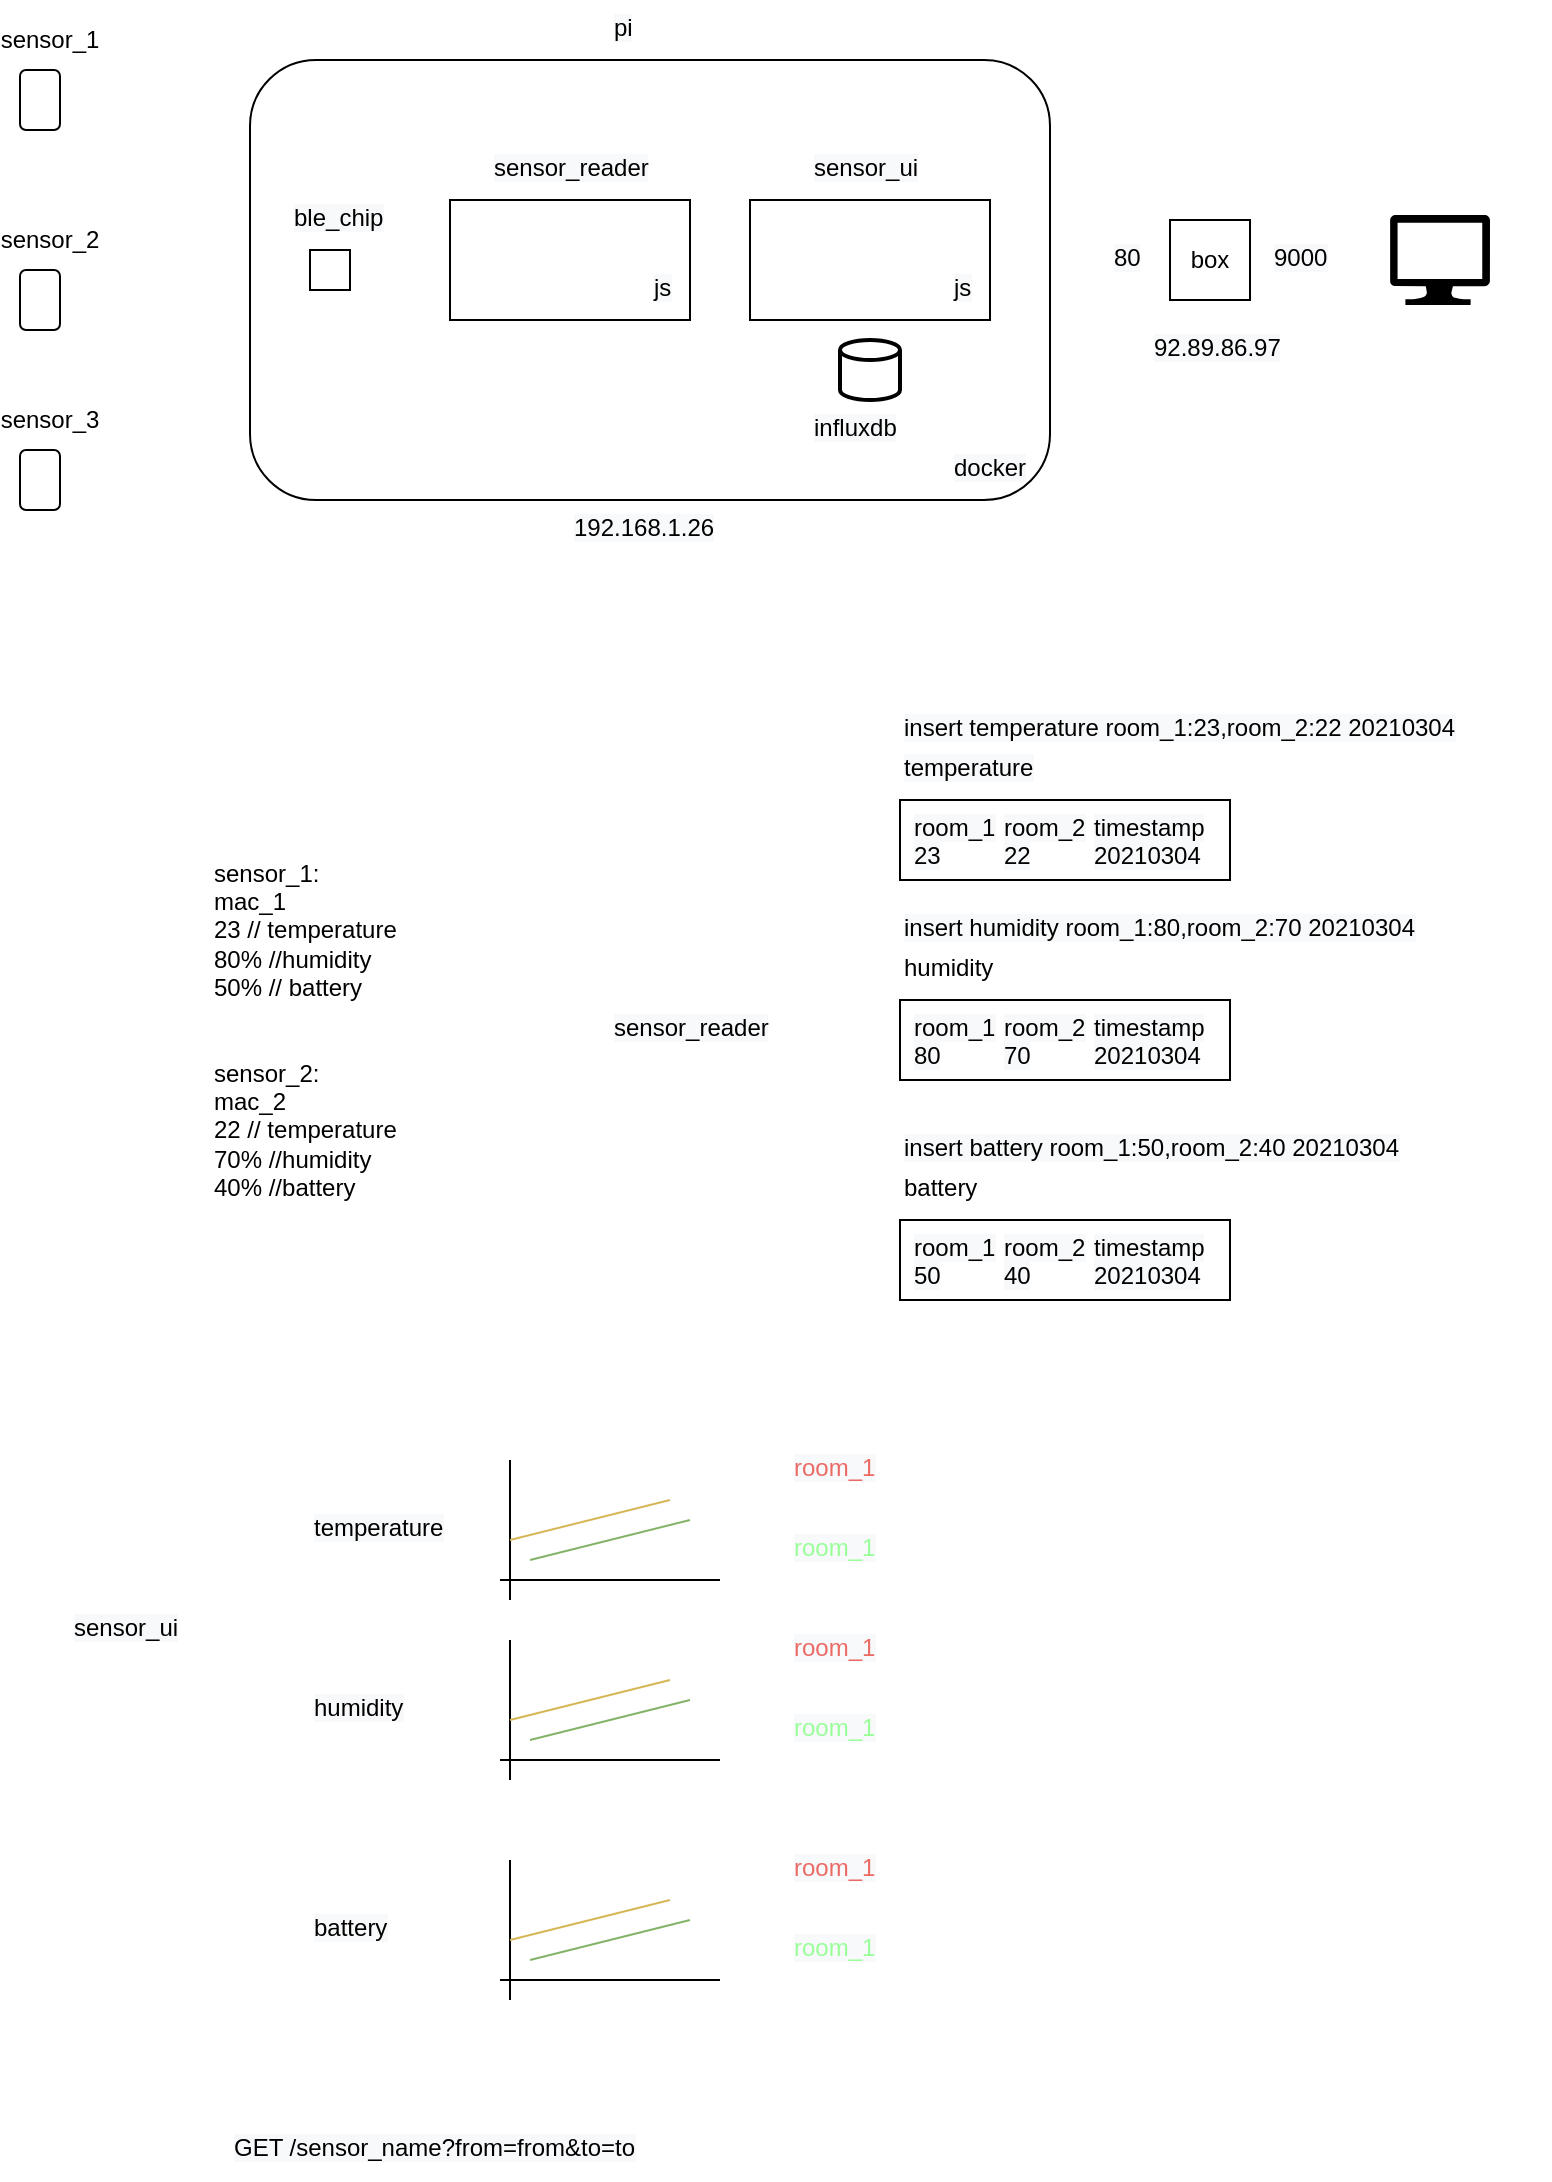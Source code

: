 <mxfile version="14.1.8" type="device"><diagram id="PAeAbWHeBl0QL8_sOsOD" name="Page-1"><mxGraphModel dx="1024" dy="592" grid="1" gridSize="10" guides="1" tooltips="1" connect="1" arrows="1" fold="1" page="1" pageScale="1" pageWidth="827" pageHeight="1169" math="0" shadow="0"><root><mxCell id="0"/><mxCell id="1" parent="0"/><mxCell id="b_PIQdklsWiQhKnOGJ-d-17" value="" style="rounded=1;whiteSpace=wrap;html=1;" parent="1" vertex="1"><mxGeometry x="170" y="150" width="400" height="220" as="geometry"/></mxCell><mxCell id="b_PIQdklsWiQhKnOGJ-d-1" value="sensor_1" style="text;html=1;strokeColor=none;fillColor=none;align=center;verticalAlign=middle;whiteSpace=wrap;rounded=0;" parent="1" vertex="1"><mxGeometry x="50" y="130" width="40" height="20" as="geometry"/></mxCell><mxCell id="b_PIQdklsWiQhKnOGJ-d-2" value="" style="rounded=1;whiteSpace=wrap;html=1;rotation=90;" parent="1" vertex="1"><mxGeometry x="50" y="160" width="30" height="20" as="geometry"/></mxCell><mxCell id="b_PIQdklsWiQhKnOGJ-d-3" value="sensor_2" style="text;html=1;strokeColor=none;fillColor=none;align=center;verticalAlign=middle;whiteSpace=wrap;rounded=0;" parent="1" vertex="1"><mxGeometry x="50" y="230" width="40" height="20" as="geometry"/></mxCell><mxCell id="b_PIQdklsWiQhKnOGJ-d-4" value="" style="rounded=1;whiteSpace=wrap;html=1;rotation=90;" parent="1" vertex="1"><mxGeometry x="50" y="260" width="30" height="20" as="geometry"/></mxCell><mxCell id="b_PIQdklsWiQhKnOGJ-d-5" value="sensor_3" style="text;html=1;strokeColor=none;fillColor=none;align=center;verticalAlign=middle;whiteSpace=wrap;rounded=0;" parent="1" vertex="1"><mxGeometry x="50" y="320" width="40" height="20" as="geometry"/></mxCell><mxCell id="b_PIQdklsWiQhKnOGJ-d-6" value="" style="rounded=1;whiteSpace=wrap;html=1;rotation=90;" parent="1" vertex="1"><mxGeometry x="50" y="350" width="30" height="20" as="geometry"/></mxCell><mxCell id="b_PIQdklsWiQhKnOGJ-d-8" value="" style="strokeWidth=2;html=1;shape=mxgraph.flowchart.database;whiteSpace=wrap;" parent="1" vertex="1"><mxGeometry x="465" y="290" width="30" height="30" as="geometry"/></mxCell><mxCell id="b_PIQdklsWiQhKnOGJ-d-9" value="" style="rounded=0;whiteSpace=wrap;html=1;" parent="1" vertex="1"><mxGeometry x="270" y="220" width="120" height="60" as="geometry"/></mxCell><mxCell id="b_PIQdklsWiQhKnOGJ-d-10" value="" style="rounded=0;whiteSpace=wrap;html=1;" parent="1" vertex="1"><mxGeometry x="420" y="220" width="120" height="60" as="geometry"/></mxCell><mxCell id="b_PIQdklsWiQhKnOGJ-d-11" value="&lt;span style=&quot;color: rgb(0 , 0 , 0) ; font-family: &amp;#34;helvetica&amp;#34; ; font-size: 12px ; font-style: normal ; font-weight: 400 ; letter-spacing: normal ; text-align: center ; text-indent: 0px ; text-transform: none ; word-spacing: 0px ; background-color: rgb(248 , 249 , 250) ; display: inline ; float: none&quot;&gt;sensor_reader&lt;/span&gt;" style="text;whiteSpace=wrap;html=1;" parent="1" vertex="1"><mxGeometry x="290" y="190" width="80" height="20" as="geometry"/></mxCell><mxCell id="b_PIQdklsWiQhKnOGJ-d-12" value="&lt;span style=&quot;color: rgb(0 , 0 , 0) ; font-family: &amp;#34;helvetica&amp;#34; ; font-size: 12px ; font-style: normal ; font-weight: 400 ; letter-spacing: normal ; text-align: center ; text-indent: 0px ; text-transform: none ; word-spacing: 0px ; background-color: rgb(248 , 249 , 250) ; display: inline ; float: none&quot;&gt;sensor_ui&lt;/span&gt;" style="text;whiteSpace=wrap;html=1;" parent="1" vertex="1"><mxGeometry x="450" y="190" width="80" height="20" as="geometry"/></mxCell><mxCell id="b_PIQdklsWiQhKnOGJ-d-15" value="&lt;span style=&quot;color: rgb(0 , 0 , 0) ; font-family: &amp;#34;helvetica&amp;#34; ; font-size: 12px ; font-style: normal ; font-weight: 400 ; letter-spacing: normal ; text-align: center ; text-indent: 0px ; text-transform: none ; word-spacing: 0px ; background-color: rgb(248 , 249 , 250) ; display: inline ; float: none&quot;&gt;js&lt;/span&gt;" style="text;whiteSpace=wrap;html=1;" parent="1" vertex="1"><mxGeometry x="370" y="250" width="20" height="20" as="geometry"/></mxCell><mxCell id="b_PIQdklsWiQhKnOGJ-d-16" value="&lt;span style=&quot;color: rgb(0 , 0 , 0) ; font-family: &amp;#34;helvetica&amp;#34; ; font-size: 12px ; font-style: normal ; font-weight: 400 ; letter-spacing: normal ; text-align: center ; text-indent: 0px ; text-transform: none ; word-spacing: 0px ; background-color: rgb(248 , 249 , 250) ; display: inline ; float: none&quot;&gt;js&lt;/span&gt;" style="text;whiteSpace=wrap;html=1;" parent="1" vertex="1"><mxGeometry x="520" y="250" width="20" height="20" as="geometry"/></mxCell><mxCell id="b_PIQdklsWiQhKnOGJ-d-18" value="&lt;span style=&quot;color: rgb(0 , 0 , 0) ; font-family: &amp;#34;helvetica&amp;#34; ; font-size: 12px ; font-style: normal ; font-weight: 400 ; letter-spacing: normal ; text-align: center ; text-indent: 0px ; text-transform: none ; word-spacing: 0px ; background-color: rgb(248 , 249 , 250) ; display: inline ; float: none&quot;&gt;pi&lt;/span&gt;" style="text;whiteSpace=wrap;html=1;" parent="1" vertex="1"><mxGeometry x="350" y="120" width="80" height="20" as="geometry"/></mxCell><mxCell id="b_PIQdklsWiQhKnOGJ-d-19" value="box" style="rounded=0;whiteSpace=wrap;html=1;" parent="1" vertex="1"><mxGeometry x="630" y="230" width="40" height="40" as="geometry"/></mxCell><mxCell id="b_PIQdklsWiQhKnOGJ-d-21" value="" style="verticalLabelPosition=bottom;html=1;verticalAlign=top;align=center;strokeColor=none;shape=mxgraph.azure.computer;pointerEvents=1;fillColor=#000000;" parent="1" vertex="1"><mxGeometry x="740" y="227.5" width="50" height="45" as="geometry"/></mxCell><mxCell id="b_PIQdklsWiQhKnOGJ-d-23" value="&lt;span style=&quot;color: rgb(0 , 0 , 0) ; font-family: &amp;#34;helvetica&amp;#34; ; font-size: 12px ; font-style: normal ; font-weight: 400 ; letter-spacing: normal ; text-align: center ; text-indent: 0px ; text-transform: none ; word-spacing: 0px ; background-color: rgb(248 , 249 , 250) ; display: inline ; float: none&quot;&gt;92.89.86.97&lt;/span&gt;" style="text;whiteSpace=wrap;html=1;" parent="1" vertex="1"><mxGeometry x="620" y="280" width="40" height="30" as="geometry"/></mxCell><mxCell id="b_PIQdklsWiQhKnOGJ-d-24" value="&lt;span style=&quot;color: rgb(0 , 0 , 0) ; font-family: &amp;#34;helvetica&amp;#34; ; font-size: 12px ; font-style: normal ; font-weight: 400 ; letter-spacing: normal ; text-align: center ; text-indent: 0px ; text-transform: none ; word-spacing: 0px ; background-color: rgb(248 , 249 , 250) ; display: inline ; float: none&quot;&gt;9000&lt;/span&gt;" style="text;whiteSpace=wrap;html=1;" parent="1" vertex="1"><mxGeometry x="680" y="235" width="40" height="30" as="geometry"/></mxCell><mxCell id="b_PIQdklsWiQhKnOGJ-d-25" value="&lt;span style=&quot;color: rgb(0 , 0 , 0) ; font-family: &amp;#34;helvetica&amp;#34; ; font-size: 12px ; font-style: normal ; font-weight: 400 ; letter-spacing: normal ; text-align: center ; text-indent: 0px ; text-transform: none ; word-spacing: 0px ; background-color: rgb(248 , 249 , 250) ; display: inline ; float: none&quot;&gt;80&lt;/span&gt;" style="text;whiteSpace=wrap;html=1;" parent="1" vertex="1"><mxGeometry x="600" y="235" width="20" height="25" as="geometry"/></mxCell><mxCell id="b_PIQdklsWiQhKnOGJ-d-26" value="&lt;span style=&quot;color: rgb(0 , 0 , 0) ; font-family: &amp;#34;helvetica&amp;#34; ; font-size: 12px ; font-style: normal ; font-weight: 400 ; letter-spacing: normal ; text-align: center ; text-indent: 0px ; text-transform: none ; word-spacing: 0px ; background-color: rgb(248 , 249 , 250) ; display: inline ; float: none&quot;&gt;192.168.1.26&lt;/span&gt;" style="text;whiteSpace=wrap;html=1;" parent="1" vertex="1"><mxGeometry x="330" y="370" width="40" height="30" as="geometry"/></mxCell><mxCell id="b_PIQdklsWiQhKnOGJ-d-27" value="&lt;span style=&quot;color: rgb(0 , 0 , 0) ; font-family: &amp;#34;helvetica&amp;#34; ; font-size: 12px ; font-style: normal ; font-weight: 400 ; letter-spacing: normal ; text-align: center ; text-indent: 0px ; text-transform: none ; word-spacing: 0px ; background-color: rgb(248 , 249 , 250) ; display: inline ; float: none&quot;&gt;influxdb&lt;/span&gt;" style="text;whiteSpace=wrap;html=1;" parent="1" vertex="1"><mxGeometry x="450" y="320" width="80" height="20" as="geometry"/></mxCell><mxCell id="b_PIQdklsWiQhKnOGJ-d-28" value="&lt;span style=&quot;color: rgb(0 , 0 , 0) ; font-family: &amp;#34;helvetica&amp;#34; ; font-size: 12px ; font-style: normal ; font-weight: 400 ; letter-spacing: normal ; text-align: center ; text-indent: 0px ; text-transform: none ; word-spacing: 0px ; background-color: rgb(248 , 249 , 250) ; display: inline ; float: none&quot;&gt;docker&lt;/span&gt;" style="text;whiteSpace=wrap;html=1;" parent="1" vertex="1"><mxGeometry x="520" y="340" width="30" height="20" as="geometry"/></mxCell><mxCell id="b_PIQdklsWiQhKnOGJ-d-29" value="" style="rounded=0;whiteSpace=wrap;html=1;" parent="1" vertex="1"><mxGeometry x="200" y="245" width="20" height="20" as="geometry"/></mxCell><mxCell id="b_PIQdklsWiQhKnOGJ-d-30" value="&lt;span style=&quot;color: rgb(0 , 0 , 0) ; font-family: &amp;#34;helvetica&amp;#34; ; font-size: 12px ; font-style: normal ; font-weight: 400 ; letter-spacing: normal ; text-align: center ; text-indent: 0px ; text-transform: none ; word-spacing: 0px ; background-color: rgb(248 , 249 , 250) ; display: inline ; float: none&quot;&gt;ble_chip&lt;/span&gt;" style="text;whiteSpace=wrap;html=1;" parent="1" vertex="1"><mxGeometry x="190" y="215" width="80" height="20" as="geometry"/></mxCell><mxCell id="b_PIQdklsWiQhKnOGJ-d-31" value="sensor_1:&lt;br&gt;mac_1&amp;nbsp;&amp;nbsp;&lt;br&gt;23 // temperature&lt;br&gt;80% //humidity&lt;br&gt;&lt;div&gt;&lt;span&gt;50% // battery&lt;/span&gt;&lt;/div&gt;" style="text;html=1;strokeColor=none;fillColor=none;align=left;verticalAlign=middle;whiteSpace=wrap;rounded=0;" parent="1" vertex="1"><mxGeometry x="150" y="550" width="140" height="70" as="geometry"/></mxCell><mxCell id="b_PIQdklsWiQhKnOGJ-d-32" value="sensor_2:&lt;br&gt;mac_2&amp;nbsp;&amp;nbsp;&lt;br&gt;22 // temperature&lt;br&gt;70% //humidity&lt;br&gt;&lt;div&gt;40% //battery&lt;/div&gt;" style="text;html=1;strokeColor=none;fillColor=none;align=left;verticalAlign=middle;whiteSpace=wrap;rounded=0;" parent="1" vertex="1"><mxGeometry x="150" y="650" width="110" height="70" as="geometry"/></mxCell><mxCell id="b_PIQdklsWiQhKnOGJ-d-33" value="&lt;span style=&quot;color: rgb(0 , 0 , 0) ; font-family: &amp;#34;helvetica&amp;#34; ; font-size: 12px ; font-style: normal ; font-weight: 400 ; letter-spacing: normal ; text-align: center ; text-indent: 0px ; text-transform: none ; word-spacing: 0px ; background-color: rgb(248 , 249 , 250) ; display: inline ; float: none&quot;&gt;sensor_reader&lt;/span&gt;" style="text;whiteSpace=wrap;html=1;" parent="1" vertex="1"><mxGeometry x="350" y="620" width="80" height="20" as="geometry"/></mxCell><mxCell id="b_PIQdklsWiQhKnOGJ-d-35" value="&lt;meta charset=&quot;utf-8&quot;&gt;&lt;span style=&quot;color: rgb(0, 0, 0); font-family: helvetica; font-size: 12px; font-style: normal; font-weight: 400; letter-spacing: normal; text-align: left; text-indent: 0px; text-transform: none; word-spacing: 0px; background-color: rgb(248, 249, 250); display: inline; float: none;&quot;&gt;temperature&lt;/span&gt;" style="text;whiteSpace=wrap;html=1;" parent="1" vertex="1"><mxGeometry x="495" y="490" width="90" height="30" as="geometry"/></mxCell><mxCell id="b_PIQdklsWiQhKnOGJ-d-36" value="&lt;span style=&quot;color: rgb(0 , 0 , 0) ; font-family: &amp;#34;helvetica&amp;#34; ; font-size: 12px ; font-style: normal ; font-weight: 400 ; letter-spacing: normal ; text-align: left ; text-indent: 0px ; text-transform: none ; word-spacing: 0px ; background-color: rgb(248 , 249 , 250) ; display: inline ; float: none&quot;&gt;insert temperature room_1:23,room_2:22 20210304&lt;/span&gt;" style="text;whiteSpace=wrap;html=1;" parent="1" vertex="1"><mxGeometry x="495" y="470" width="325" height="30" as="geometry"/></mxCell><mxCell id="b_PIQdklsWiQhKnOGJ-d-37" value="&lt;span style=&quot;color: rgb(0 , 0 , 0) ; font-family: &amp;#34;helvetica&amp;#34; ; font-size: 12px ; font-style: normal ; font-weight: 400 ; letter-spacing: normal ; text-align: left ; text-indent: 0px ; text-transform: none ; word-spacing: 0px ; background-color: rgb(248 , 249 , 250) ; display: inline ; float: none&quot;&gt;room_1&lt;br&gt;23&lt;br&gt;&lt;/span&gt;" style="text;whiteSpace=wrap;html=1;" parent="1" vertex="1"><mxGeometry x="500" y="520" width="45" height="40" as="geometry"/></mxCell><mxCell id="b_PIQdklsWiQhKnOGJ-d-38" value="&lt;span style=&quot;color: rgb(0 , 0 , 0) ; font-family: &amp;#34;helvetica&amp;#34; ; font-size: 12px ; font-style: normal ; font-weight: 400 ; letter-spacing: normal ; text-align: left ; text-indent: 0px ; text-transform: none ; word-spacing: 0px ; background-color: rgb(248 , 249 , 250) ; display: inline ; float: none&quot;&gt;room_2&lt;br&gt;22&lt;br&gt;&lt;/span&gt;" style="text;whiteSpace=wrap;html=1;" parent="1" vertex="1"><mxGeometry x="545" y="520" width="45" height="40" as="geometry"/></mxCell><mxCell id="b_PIQdklsWiQhKnOGJ-d-40" value="" style="rounded=0;whiteSpace=wrap;html=1;fillColor=none;" parent="1" vertex="1"><mxGeometry x="495" y="620" width="165" height="40" as="geometry"/></mxCell><mxCell id="b_PIQdklsWiQhKnOGJ-d-41" value="&lt;span style=&quot;font-family: &amp;#34;helvetica&amp;#34;&quot;&gt;humidity&lt;/span&gt;" style="text;whiteSpace=wrap;html=1;" parent="1" vertex="1"><mxGeometry x="495" y="590" width="90" height="30" as="geometry"/></mxCell><mxCell id="b_PIQdklsWiQhKnOGJ-d-42" value="&lt;span style=&quot;color: rgb(0 , 0 , 0) ; font-family: &amp;#34;helvetica&amp;#34; ; font-size: 12px ; font-style: normal ; font-weight: 400 ; letter-spacing: normal ; text-align: left ; text-indent: 0px ; text-transform: none ; word-spacing: 0px ; background-color: rgb(248 , 249 , 250) ; display: inline ; float: none&quot;&gt;insert humidity room_1:80,room_2:70 20210304&lt;/span&gt;" style="text;whiteSpace=wrap;html=1;" parent="1" vertex="1"><mxGeometry x="495" y="570" width="325" height="30" as="geometry"/></mxCell><mxCell id="b_PIQdklsWiQhKnOGJ-d-43" value="&lt;span style=&quot;color: rgb(0 , 0 , 0) ; font-family: &amp;#34;helvetica&amp;#34; ; font-size: 12px ; font-style: normal ; font-weight: 400 ; letter-spacing: normal ; text-align: left ; text-indent: 0px ; text-transform: none ; word-spacing: 0px ; background-color: rgb(248 , 249 , 250) ; display: inline ; float: none&quot;&gt;room_1&lt;br&gt;80&lt;br&gt;&lt;/span&gt;" style="text;whiteSpace=wrap;html=1;" parent="1" vertex="1"><mxGeometry x="500" y="620" width="45" height="40" as="geometry"/></mxCell><mxCell id="b_PIQdklsWiQhKnOGJ-d-44" value="&lt;span style=&quot;color: rgb(0 , 0 , 0) ; font-family: &amp;#34;helvetica&amp;#34; ; font-size: 12px ; font-style: normal ; font-weight: 400 ; letter-spacing: normal ; text-align: left ; text-indent: 0px ; text-transform: none ; word-spacing: 0px ; background-color: rgb(248 , 249 , 250) ; display: inline ; float: none&quot;&gt;room_2&lt;br&gt;70&lt;br&gt;&lt;/span&gt;" style="text;whiteSpace=wrap;html=1;" parent="1" vertex="1"><mxGeometry x="545" y="620" width="45" height="40" as="geometry"/></mxCell><mxCell id="b_PIQdklsWiQhKnOGJ-d-46" value="battery" style="text;whiteSpace=wrap;html=1;" parent="1" vertex="1"><mxGeometry x="495" y="700" width="90" height="30" as="geometry"/></mxCell><mxCell id="b_PIQdklsWiQhKnOGJ-d-47" value="&lt;span style=&quot;color: rgb(0 , 0 , 0) ; font-family: &amp;#34;helvetica&amp;#34; ; font-size: 12px ; font-style: normal ; font-weight: 400 ; letter-spacing: normal ; text-align: left ; text-indent: 0px ; text-transform: none ; word-spacing: 0px ; background-color: rgb(248 , 249 , 250) ; display: inline ; float: none&quot;&gt;insert&amp;nbsp;&lt;span style=&quot;font-family: &amp;#34;helvetica&amp;#34;&quot;&gt;battery&lt;/span&gt;&amp;nbsp;room_1:50,room_2:40 20210304&lt;/span&gt;" style="text;whiteSpace=wrap;html=1;" parent="1" vertex="1"><mxGeometry x="495" y="680" width="325" height="30" as="geometry"/></mxCell><mxCell id="b_PIQdklsWiQhKnOGJ-d-48" value="&lt;span style=&quot;color: rgb(0 , 0 , 0) ; font-family: &amp;#34;helvetica&amp;#34; ; font-size: 12px ; font-style: normal ; font-weight: 400 ; letter-spacing: normal ; text-align: left ; text-indent: 0px ; text-transform: none ; word-spacing: 0px ; background-color: rgb(248 , 249 , 250) ; display: inline ; float: none&quot;&gt;room_1&lt;br&gt;50&lt;br&gt;&lt;/span&gt;" style="text;whiteSpace=wrap;html=1;" parent="1" vertex="1"><mxGeometry x="500" y="730" width="45" height="40" as="geometry"/></mxCell><mxCell id="b_PIQdklsWiQhKnOGJ-d-49" value="&lt;span style=&quot;color: rgb(0 , 0 , 0) ; font-family: &amp;#34;helvetica&amp;#34; ; font-size: 12px ; font-style: normal ; font-weight: 400 ; letter-spacing: normal ; text-align: left ; text-indent: 0px ; text-transform: none ; word-spacing: 0px ; background-color: rgb(248 , 249 , 250) ; display: inline ; float: none&quot;&gt;room_2&lt;br&gt;40&lt;br&gt;&lt;/span&gt;" style="text;whiteSpace=wrap;html=1;" parent="1" vertex="1"><mxGeometry x="545" y="730" width="45" height="40" as="geometry"/></mxCell><mxCell id="rMVEIrWTfWqUWI8nhDot-1" value="&lt;span style=&quot;color: rgb(0 , 0 , 0) ; font-family: &amp;#34;helvetica&amp;#34; ; font-size: 12px ; font-style: normal ; font-weight: 400 ; letter-spacing: normal ; text-align: left ; text-indent: 0px ; text-transform: none ; word-spacing: 0px ; background-color: rgb(248 , 249 , 250) ; display: inline ; float: none&quot;&gt;timestamp&lt;br&gt;20210304&lt;/span&gt;" style="text;whiteSpace=wrap;html=1;" vertex="1" parent="1"><mxGeometry x="590" y="620" width="80" height="30" as="geometry"/></mxCell><mxCell id="rMVEIrWTfWqUWI8nhDot-3" value="" style="rounded=0;whiteSpace=wrap;html=1;fillColor=none;" vertex="1" parent="1"><mxGeometry x="495" y="730" width="165" height="40" as="geometry"/></mxCell><mxCell id="rMVEIrWTfWqUWI8nhDot-4" value="&lt;span style=&quot;color: rgb(0 , 0 , 0) ; font-family: &amp;#34;helvetica&amp;#34; ; font-size: 12px ; font-style: normal ; font-weight: 400 ; letter-spacing: normal ; text-align: left ; text-indent: 0px ; text-transform: none ; word-spacing: 0px ; background-color: rgb(248 , 249 , 250) ; display: inline ; float: none&quot;&gt;timestamp&lt;br&gt;20210304&lt;/span&gt;" style="text;whiteSpace=wrap;html=1;" vertex="1" parent="1"><mxGeometry x="590" y="730" width="80" height="30" as="geometry"/></mxCell><mxCell id="rMVEIrWTfWqUWI8nhDot-5" value="" style="rounded=0;whiteSpace=wrap;html=1;fillColor=none;" vertex="1" parent="1"><mxGeometry x="495" y="520" width="165" height="40" as="geometry"/></mxCell><mxCell id="rMVEIrWTfWqUWI8nhDot-6" value="&lt;span style=&quot;color: rgb(0 , 0 , 0) ; font-family: &amp;#34;helvetica&amp;#34; ; font-size: 12px ; font-style: normal ; font-weight: 400 ; letter-spacing: normal ; text-align: left ; text-indent: 0px ; text-transform: none ; word-spacing: 0px ; background-color: rgb(248 , 249 , 250) ; display: inline ; float: none&quot;&gt;timestamp&lt;br&gt;20210304&lt;/span&gt;" style="text;whiteSpace=wrap;html=1;" vertex="1" parent="1"><mxGeometry x="590" y="520" width="80" height="30" as="geometry"/></mxCell><mxCell id="rMVEIrWTfWqUWI8nhDot-7" value="&lt;span style=&quot;color: rgb(0 , 0 , 0) ; font-family: &amp;#34;helvetica&amp;#34; ; font-size: 12px ; font-style: normal ; font-weight: 400 ; letter-spacing: normal ; text-align: center ; text-indent: 0px ; text-transform: none ; word-spacing: 0px ; background-color: rgb(248 , 249 , 250) ; display: inline ; float: none&quot;&gt;sensor_ui&lt;/span&gt;" style="text;whiteSpace=wrap;html=1;" vertex="1" parent="1"><mxGeometry x="80" y="920" width="80" height="20" as="geometry"/></mxCell><mxCell id="rMVEIrWTfWqUWI8nhDot-8" value="" style="endArrow=none;html=1;" edge="1" parent="1"><mxGeometry width="50" height="50" relative="1" as="geometry"><mxPoint x="300" y="920" as="sourcePoint"/><mxPoint x="300" y="850" as="targetPoint"/></mxGeometry></mxCell><mxCell id="rMVEIrWTfWqUWI8nhDot-9" value="" style="endArrow=none;html=1;" edge="1" parent="1"><mxGeometry width="50" height="50" relative="1" as="geometry"><mxPoint x="405" y="910" as="sourcePoint"/><mxPoint x="295" y="910" as="targetPoint"/></mxGeometry></mxCell><mxCell id="rMVEIrWTfWqUWI8nhDot-11" value="" style="endArrow=none;html=1;fillColor=#fff2cc;strokeColor=#d6b656;" edge="1" parent="1"><mxGeometry width="50" height="50" relative="1" as="geometry"><mxPoint x="300" y="890" as="sourcePoint"/><mxPoint x="380" y="870" as="targetPoint"/></mxGeometry></mxCell><mxCell id="rMVEIrWTfWqUWI8nhDot-12" value="" style="endArrow=none;html=1;fillColor=#d5e8d4;strokeColor=#82b366;" edge="1" parent="1"><mxGeometry width="50" height="50" relative="1" as="geometry"><mxPoint x="310" y="900" as="sourcePoint"/><mxPoint x="390" y="880" as="targetPoint"/></mxGeometry></mxCell><mxCell id="rMVEIrWTfWqUWI8nhDot-13" value="&lt;span style=&quot;font-family: &amp;quot;helvetica&amp;quot; ; font-size: 12px ; font-style: normal ; font-weight: 400 ; letter-spacing: normal ; text-align: center ; text-indent: 0px ; text-transform: none ; word-spacing: 0px ; background-color: rgb(248 , 249 , 250) ; display: inline ; float: none&quot;&gt;&lt;font&gt;room_1&lt;/font&gt;&lt;/span&gt;" style="text;whiteSpace=wrap;html=1;fontColor=#EA6B66;" vertex="1" parent="1"><mxGeometry x="440" y="840" width="80" height="30" as="geometry"/></mxCell><mxCell id="rMVEIrWTfWqUWI8nhDot-14" value="&lt;span style=&quot;font-family: &amp;quot;helvetica&amp;quot; ; font-size: 12px ; font-style: normal ; font-weight: 400 ; letter-spacing: normal ; text-align: center ; text-indent: 0px ; text-transform: none ; word-spacing: 0px ; background-color: rgb(248 , 249 , 250) ; display: inline ; float: none&quot;&gt;&lt;font&gt;room_1&lt;/font&gt;&lt;/span&gt;" style="text;whiteSpace=wrap;html=1;fontColor=#99FF99;" vertex="1" parent="1"><mxGeometry x="440" y="880" width="80" height="30" as="geometry"/></mxCell><mxCell id="rMVEIrWTfWqUWI8nhDot-15" value="&lt;span style=&quot;color: rgb(0 , 0 , 0) ; font-family: &amp;#34;helvetica&amp;#34; ; font-size: 12px ; font-style: normal ; font-weight: 400 ; letter-spacing: normal ; text-align: center ; text-indent: 0px ; text-transform: none ; word-spacing: 0px ; background-color: rgb(248 , 249 , 250) ; display: inline ; float: none&quot;&gt;temperature&lt;/span&gt;" style="text;whiteSpace=wrap;html=1;" vertex="1" parent="1"><mxGeometry x="200" y="870" width="80" height="20" as="geometry"/></mxCell><mxCell id="rMVEIrWTfWqUWI8nhDot-16" value="" style="endArrow=none;html=1;" edge="1" parent="1"><mxGeometry width="50" height="50" relative="1" as="geometry"><mxPoint x="300" y="1010" as="sourcePoint"/><mxPoint x="300" y="940" as="targetPoint"/></mxGeometry></mxCell><mxCell id="rMVEIrWTfWqUWI8nhDot-17" value="" style="endArrow=none;html=1;" edge="1" parent="1"><mxGeometry width="50" height="50" relative="1" as="geometry"><mxPoint x="405" y="1000" as="sourcePoint"/><mxPoint x="295" y="1000" as="targetPoint"/></mxGeometry></mxCell><mxCell id="rMVEIrWTfWqUWI8nhDot-18" value="" style="endArrow=none;html=1;fillColor=#fff2cc;strokeColor=#d6b656;" edge="1" parent="1"><mxGeometry width="50" height="50" relative="1" as="geometry"><mxPoint x="300" y="980" as="sourcePoint"/><mxPoint x="380" y="960" as="targetPoint"/></mxGeometry></mxCell><mxCell id="rMVEIrWTfWqUWI8nhDot-19" value="" style="endArrow=none;html=1;fillColor=#d5e8d4;strokeColor=#82b366;" edge="1" parent="1"><mxGeometry width="50" height="50" relative="1" as="geometry"><mxPoint x="310" y="990" as="sourcePoint"/><mxPoint x="390" y="970" as="targetPoint"/></mxGeometry></mxCell><mxCell id="rMVEIrWTfWqUWI8nhDot-20" value="&lt;span style=&quot;font-family: &amp;quot;helvetica&amp;quot; ; font-size: 12px ; font-style: normal ; font-weight: 400 ; letter-spacing: normal ; text-align: center ; text-indent: 0px ; text-transform: none ; word-spacing: 0px ; background-color: rgb(248 , 249 , 250) ; display: inline ; float: none&quot;&gt;&lt;font&gt;room_1&lt;/font&gt;&lt;/span&gt;" style="text;whiteSpace=wrap;html=1;fontColor=#EA6B66;" vertex="1" parent="1"><mxGeometry x="440" y="930" width="80" height="30" as="geometry"/></mxCell><mxCell id="rMVEIrWTfWqUWI8nhDot-21" value="&lt;span style=&quot;font-family: &amp;quot;helvetica&amp;quot; ; font-size: 12px ; font-style: normal ; font-weight: 400 ; letter-spacing: normal ; text-align: center ; text-indent: 0px ; text-transform: none ; word-spacing: 0px ; background-color: rgb(248 , 249 , 250) ; display: inline ; float: none&quot;&gt;&lt;font&gt;room_1&lt;/font&gt;&lt;/span&gt;" style="text;whiteSpace=wrap;html=1;fontColor=#99FF99;" vertex="1" parent="1"><mxGeometry x="440" y="970" width="80" height="30" as="geometry"/></mxCell><mxCell id="rMVEIrWTfWqUWI8nhDot-22" value="&lt;span style=&quot;color: rgb(0 , 0 , 0) ; font-family: &amp;#34;helvetica&amp;#34; ; font-size: 12px ; font-style: normal ; font-weight: 400 ; letter-spacing: normal ; text-align: center ; text-indent: 0px ; text-transform: none ; word-spacing: 0px ; background-color: rgb(248 , 249 , 250) ; display: inline ; float: none&quot;&gt;humidity&lt;/span&gt;" style="text;whiteSpace=wrap;html=1;" vertex="1" parent="1"><mxGeometry x="200" y="960" width="80" height="20" as="geometry"/></mxCell><mxCell id="rMVEIrWTfWqUWI8nhDot-23" value="" style="endArrow=none;html=1;" edge="1" parent="1"><mxGeometry width="50" height="50" relative="1" as="geometry"><mxPoint x="300" y="1120" as="sourcePoint"/><mxPoint x="300" y="1050" as="targetPoint"/></mxGeometry></mxCell><mxCell id="rMVEIrWTfWqUWI8nhDot-24" value="" style="endArrow=none;html=1;" edge="1" parent="1"><mxGeometry width="50" height="50" relative="1" as="geometry"><mxPoint x="405" y="1110" as="sourcePoint"/><mxPoint x="295" y="1110" as="targetPoint"/></mxGeometry></mxCell><mxCell id="rMVEIrWTfWqUWI8nhDot-25" value="" style="endArrow=none;html=1;fillColor=#fff2cc;strokeColor=#d6b656;" edge="1" parent="1"><mxGeometry width="50" height="50" relative="1" as="geometry"><mxPoint x="300" y="1090" as="sourcePoint"/><mxPoint x="380" y="1070" as="targetPoint"/></mxGeometry></mxCell><mxCell id="rMVEIrWTfWqUWI8nhDot-26" value="" style="endArrow=none;html=1;fillColor=#d5e8d4;strokeColor=#82b366;" edge="1" parent="1"><mxGeometry width="50" height="50" relative="1" as="geometry"><mxPoint x="310" y="1100" as="sourcePoint"/><mxPoint x="390" y="1080" as="targetPoint"/></mxGeometry></mxCell><mxCell id="rMVEIrWTfWqUWI8nhDot-27" value="&lt;span style=&quot;font-family: &amp;quot;helvetica&amp;quot; ; font-size: 12px ; font-style: normal ; font-weight: 400 ; letter-spacing: normal ; text-align: center ; text-indent: 0px ; text-transform: none ; word-spacing: 0px ; background-color: rgb(248 , 249 , 250) ; display: inline ; float: none&quot;&gt;&lt;font&gt;room_1&lt;/font&gt;&lt;/span&gt;" style="text;whiteSpace=wrap;html=1;fontColor=#EA6B66;" vertex="1" parent="1"><mxGeometry x="440" y="1040" width="80" height="30" as="geometry"/></mxCell><mxCell id="rMVEIrWTfWqUWI8nhDot-28" value="&lt;span style=&quot;font-family: &amp;quot;helvetica&amp;quot; ; font-size: 12px ; font-style: normal ; font-weight: 400 ; letter-spacing: normal ; text-align: center ; text-indent: 0px ; text-transform: none ; word-spacing: 0px ; background-color: rgb(248 , 249 , 250) ; display: inline ; float: none&quot;&gt;&lt;font&gt;room_1&lt;/font&gt;&lt;/span&gt;" style="text;whiteSpace=wrap;html=1;fontColor=#99FF99;" vertex="1" parent="1"><mxGeometry x="440" y="1080" width="80" height="30" as="geometry"/></mxCell><mxCell id="rMVEIrWTfWqUWI8nhDot-29" value="&lt;span style=&quot;color: rgb(0 , 0 , 0) ; font-family: &amp;#34;helvetica&amp;#34; ; font-size: 12px ; font-style: normal ; font-weight: 400 ; letter-spacing: normal ; text-align: center ; text-indent: 0px ; text-transform: none ; word-spacing: 0px ; background-color: rgb(248 , 249 , 250) ; display: inline ; float: none&quot;&gt;battery&lt;/span&gt;" style="text;whiteSpace=wrap;html=1;" vertex="1" parent="1"><mxGeometry x="200" y="1070" width="80" height="20" as="geometry"/></mxCell><mxCell id="rMVEIrWTfWqUWI8nhDot-30" value="&lt;span style=&quot;font-family: &amp;#34;helvetica&amp;#34; ; font-size: 12px ; font-style: normal ; font-weight: 400 ; letter-spacing: normal ; text-align: center ; text-indent: 0px ; text-transform: none ; word-spacing: 0px ; background-color: rgb(248 , 249 , 250) ; display: inline ; float: none&quot;&gt;&lt;font color=&quot;#000000&quot;&gt;GET /sensor_name?from=from&amp;amp;to=to&lt;/font&gt;&lt;/span&gt;" style="text;whiteSpace=wrap;html=1;fontColor=#EA6B66;" vertex="1" parent="1"><mxGeometry x="160" y="1180" width="230" height="30" as="geometry"/></mxCell></root></mxGraphModel></diagram></mxfile>